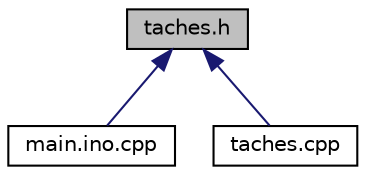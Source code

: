 digraph "taches.h"
{
  edge [fontname="Helvetica",fontsize="10",labelfontname="Helvetica",labelfontsize="10"];
  node [fontname="Helvetica",fontsize="10",shape=record];
  Node12 [label="taches.h",height=0.2,width=0.4,color="black", fillcolor="grey75", style="filled", fontcolor="black"];
  Node12 -> Node13 [dir="back",color="midnightblue",fontsize="10",style="solid",fontname="Helvetica"];
  Node13 [label="main.ino.cpp",height=0.2,width=0.4,color="black", fillcolor="white", style="filled",URL="$main_8ino_8cpp.html",tooltip="main du projet "];
  Node12 -> Node14 [dir="back",color="midnightblue",fontsize="10",style="solid",fontname="Helvetica"];
  Node14 [label="taches.cpp",height=0.2,width=0.4,color="black", fillcolor="white", style="filled",URL="$taches_8cpp.html",tooltip="Implémentation de la classe Taches. "];
}
